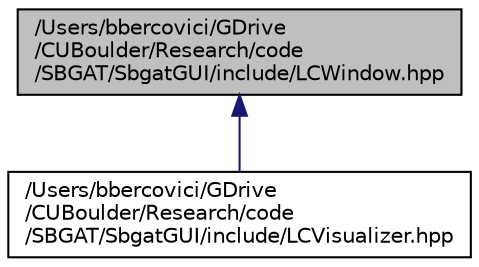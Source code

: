 digraph "/Users/bbercovici/GDrive/CUBoulder/Research/code/SBGAT/SbgatGUI/include/LCWindow.hpp"
{
  edge [fontname="Helvetica",fontsize="10",labelfontname="Helvetica",labelfontsize="10"];
  node [fontname="Helvetica",fontsize="10",shape=record];
  Node43 [label="/Users/bbercovici/GDrive\l/CUBoulder/Research/code\l/SBGAT/SbgatGUI/include/LCWindow.hpp",height=0.2,width=0.4,color="black", fillcolor="grey75", style="filled", fontcolor="black"];
  Node43 -> Node44 [dir="back",color="midnightblue",fontsize="10",style="solid",fontname="Helvetica"];
  Node44 [label="/Users/bbercovici/GDrive\l/CUBoulder/Research/code\l/SBGAT/SbgatGUI/include/LCVisualizer.hpp",height=0.2,width=0.4,color="black", fillcolor="white", style="filled",URL="$_l_c_visualizer_8hpp.html"];
}
